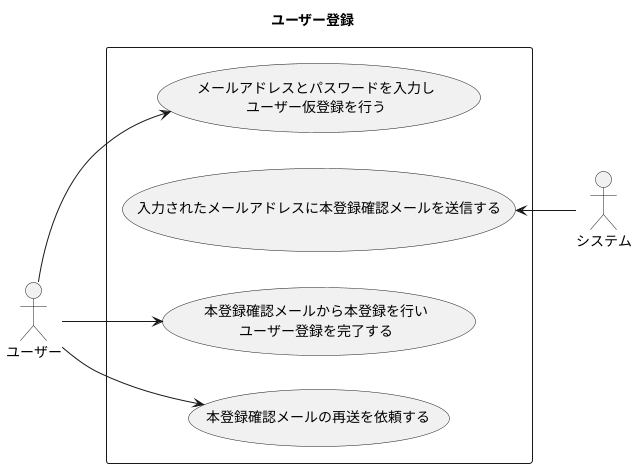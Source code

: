 @startuml
title ユーザー登録
left to right direction
actor ユーザー
actor システム
rectangle {
   ユーザー --> (メールアドレスとパスワードを入力し\nユーザー仮登録を行う)
   (入力されたメールアドレスに本登録確認メールを送信する) <-- システム
   ユーザー --> (本登録確認メールから本登録を行い\nユーザー登録を完了する)
   ユーザー --> (本登録確認メールの再送を依頼する)
}
@enduml